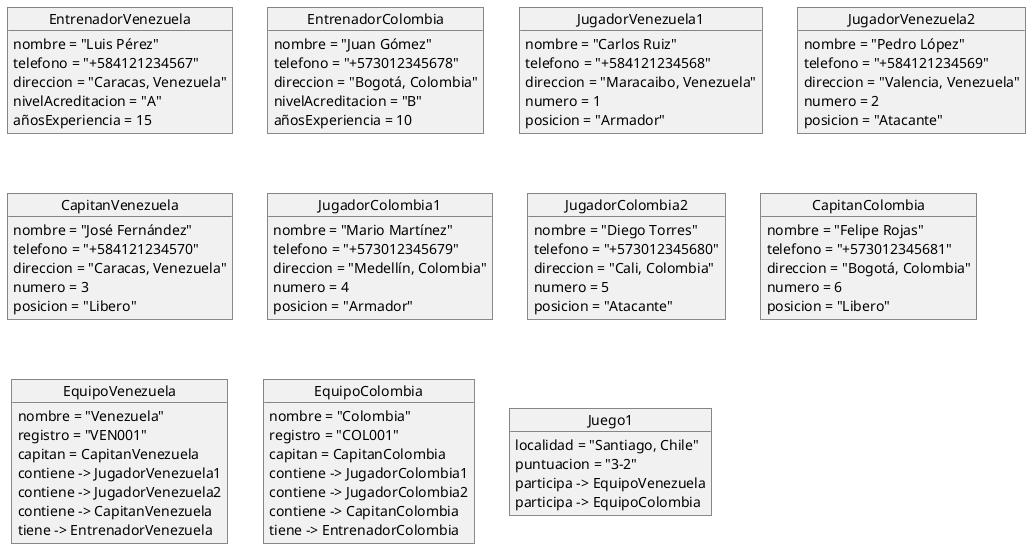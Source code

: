 @startuml
object EntrenadorVenezuela {
    nombre = "Luis Pérez"
    telefono = "+584121234567"
    direccion = "Caracas, Venezuela"
    nivelAcreditacion = "A"
    añosExperiencia = 15
}

object EntrenadorColombia {
    nombre = "Juan Gómez"
    telefono = "+573012345678"
    direccion = "Bogotá, Colombia"
    nivelAcreditacion = "B"
    añosExperiencia = 10
}

object JugadorVenezuela1 {
    nombre = "Carlos Ruiz"
    telefono = "+584121234568"
    direccion = "Maracaibo, Venezuela"
    numero = 1
    posicion = "Armador"
}

object JugadorVenezuela2 {
    nombre = "Pedro López"
    telefono = "+584121234569"
    direccion = "Valencia, Venezuela"
    numero = 2
    posicion = "Atacante"
}

object CapitanVenezuela {
    nombre = "José Fernández"
    telefono = "+584121234570"
    direccion = "Caracas, Venezuela"
    numero = 3
    posicion = "Libero"
}

object JugadorColombia1 {
    nombre = "Mario Martínez"
    telefono = "+573012345679"
    direccion = "Medellín, Colombia"
    numero = 4
    posicion = "Armador"
}

object JugadorColombia2 {
    nombre = "Diego Torres"
    telefono = "+573012345680"
    direccion = "Cali, Colombia"
    numero = 5
    posicion = "Atacante"
}

object CapitanColombia {
    nombre = "Felipe Rojas"
    telefono = "+573012345681"
    direccion = "Bogotá, Colombia"
    numero = 6
    posicion = "Libero"
}

object EquipoVenezuela {
    nombre = "Venezuela"
    registro = "VEN001"
    capitan = CapitanVenezuela
}

object EquipoColombia {
    nombre = "Colombia"
    registro = "COL001"
    capitan = CapitanColombia
}

object Juego1 {
    localidad = "Santiago, Chile"
    puntuacion = "3-2"
}

EquipoVenezuela : contiene -> JugadorVenezuela1
EquipoVenezuela : contiene -> JugadorVenezuela2
EquipoVenezuela : contiene -> CapitanVenezuela
EquipoVenezuela : tiene -> EntrenadorVenezuela

EquipoColombia : contiene -> JugadorColombia1
EquipoColombia : contiene -> JugadorColombia2
EquipoColombia : contiene -> CapitanColombia
EquipoColombia : tiene -> EntrenadorColombia

Juego1 : participa -> EquipoVenezuela
Juego1 : participa -> EquipoColombia

@enduml

